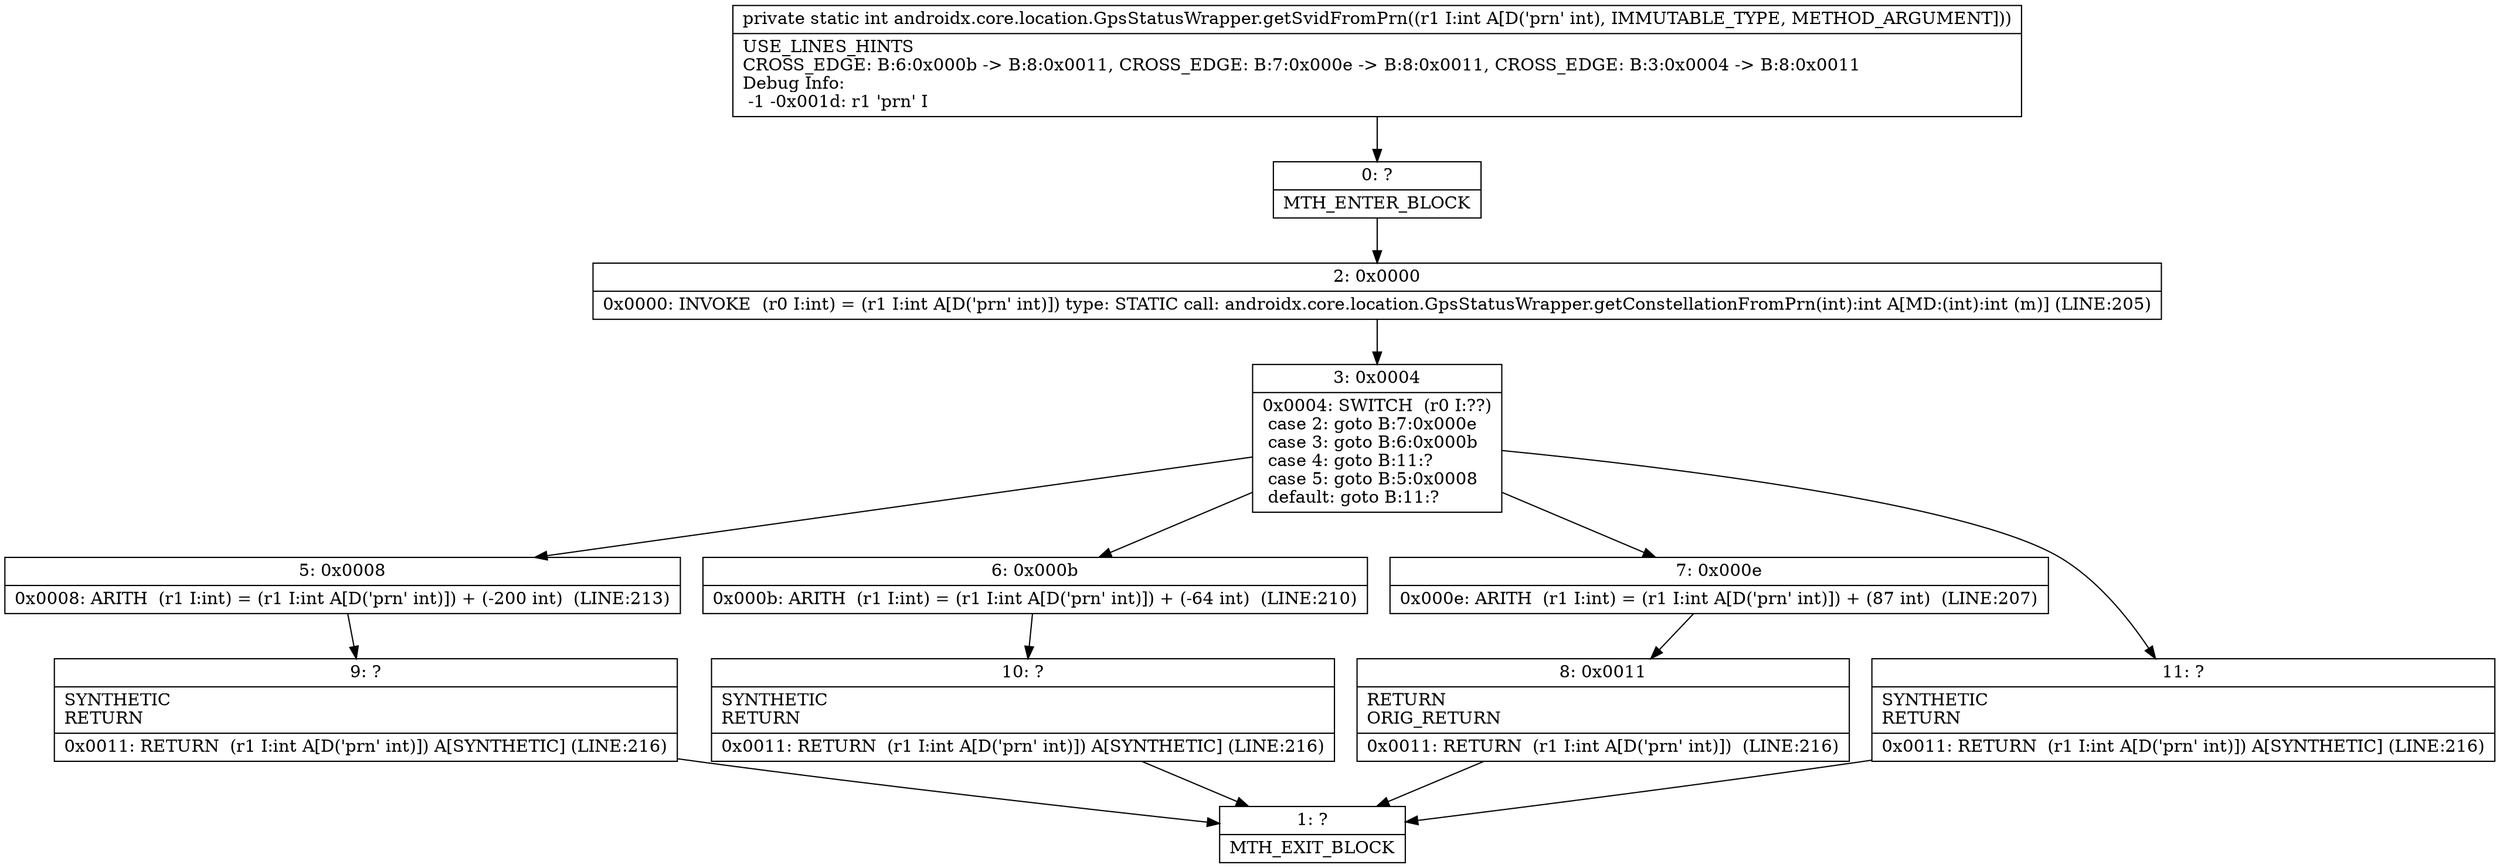 digraph "CFG forandroidx.core.location.GpsStatusWrapper.getSvidFromPrn(I)I" {
Node_0 [shape=record,label="{0\:\ ?|MTH_ENTER_BLOCK\l}"];
Node_2 [shape=record,label="{2\:\ 0x0000|0x0000: INVOKE  (r0 I:int) = (r1 I:int A[D('prn' int)]) type: STATIC call: androidx.core.location.GpsStatusWrapper.getConstellationFromPrn(int):int A[MD:(int):int (m)] (LINE:205)\l}"];
Node_3 [shape=record,label="{3\:\ 0x0004|0x0004: SWITCH  (r0 I:??)\l case 2: goto B:7:0x000e\l case 3: goto B:6:0x000b\l case 4: goto B:11:?\l case 5: goto B:5:0x0008\l default: goto B:11:? \l}"];
Node_5 [shape=record,label="{5\:\ 0x0008|0x0008: ARITH  (r1 I:int) = (r1 I:int A[D('prn' int)]) + (\-200 int)  (LINE:213)\l}"];
Node_9 [shape=record,label="{9\:\ ?|SYNTHETIC\lRETURN\l|0x0011: RETURN  (r1 I:int A[D('prn' int)]) A[SYNTHETIC] (LINE:216)\l}"];
Node_1 [shape=record,label="{1\:\ ?|MTH_EXIT_BLOCK\l}"];
Node_6 [shape=record,label="{6\:\ 0x000b|0x000b: ARITH  (r1 I:int) = (r1 I:int A[D('prn' int)]) + (\-64 int)  (LINE:210)\l}"];
Node_10 [shape=record,label="{10\:\ ?|SYNTHETIC\lRETURN\l|0x0011: RETURN  (r1 I:int A[D('prn' int)]) A[SYNTHETIC] (LINE:216)\l}"];
Node_7 [shape=record,label="{7\:\ 0x000e|0x000e: ARITH  (r1 I:int) = (r1 I:int A[D('prn' int)]) + (87 int)  (LINE:207)\l}"];
Node_8 [shape=record,label="{8\:\ 0x0011|RETURN\lORIG_RETURN\l|0x0011: RETURN  (r1 I:int A[D('prn' int)])  (LINE:216)\l}"];
Node_11 [shape=record,label="{11\:\ ?|SYNTHETIC\lRETURN\l|0x0011: RETURN  (r1 I:int A[D('prn' int)]) A[SYNTHETIC] (LINE:216)\l}"];
MethodNode[shape=record,label="{private static int androidx.core.location.GpsStatusWrapper.getSvidFromPrn((r1 I:int A[D('prn' int), IMMUTABLE_TYPE, METHOD_ARGUMENT]))  | USE_LINES_HINTS\lCROSS_EDGE: B:6:0x000b \-\> B:8:0x0011, CROSS_EDGE: B:7:0x000e \-\> B:8:0x0011, CROSS_EDGE: B:3:0x0004 \-\> B:8:0x0011\lDebug Info:\l  \-1 \-0x001d: r1 'prn' I\l}"];
MethodNode -> Node_0;Node_0 -> Node_2;
Node_2 -> Node_3;
Node_3 -> Node_5;
Node_3 -> Node_6;
Node_3 -> Node_7;
Node_3 -> Node_11;
Node_5 -> Node_9;
Node_9 -> Node_1;
Node_6 -> Node_10;
Node_10 -> Node_1;
Node_7 -> Node_8;
Node_8 -> Node_1;
Node_11 -> Node_1;
}

